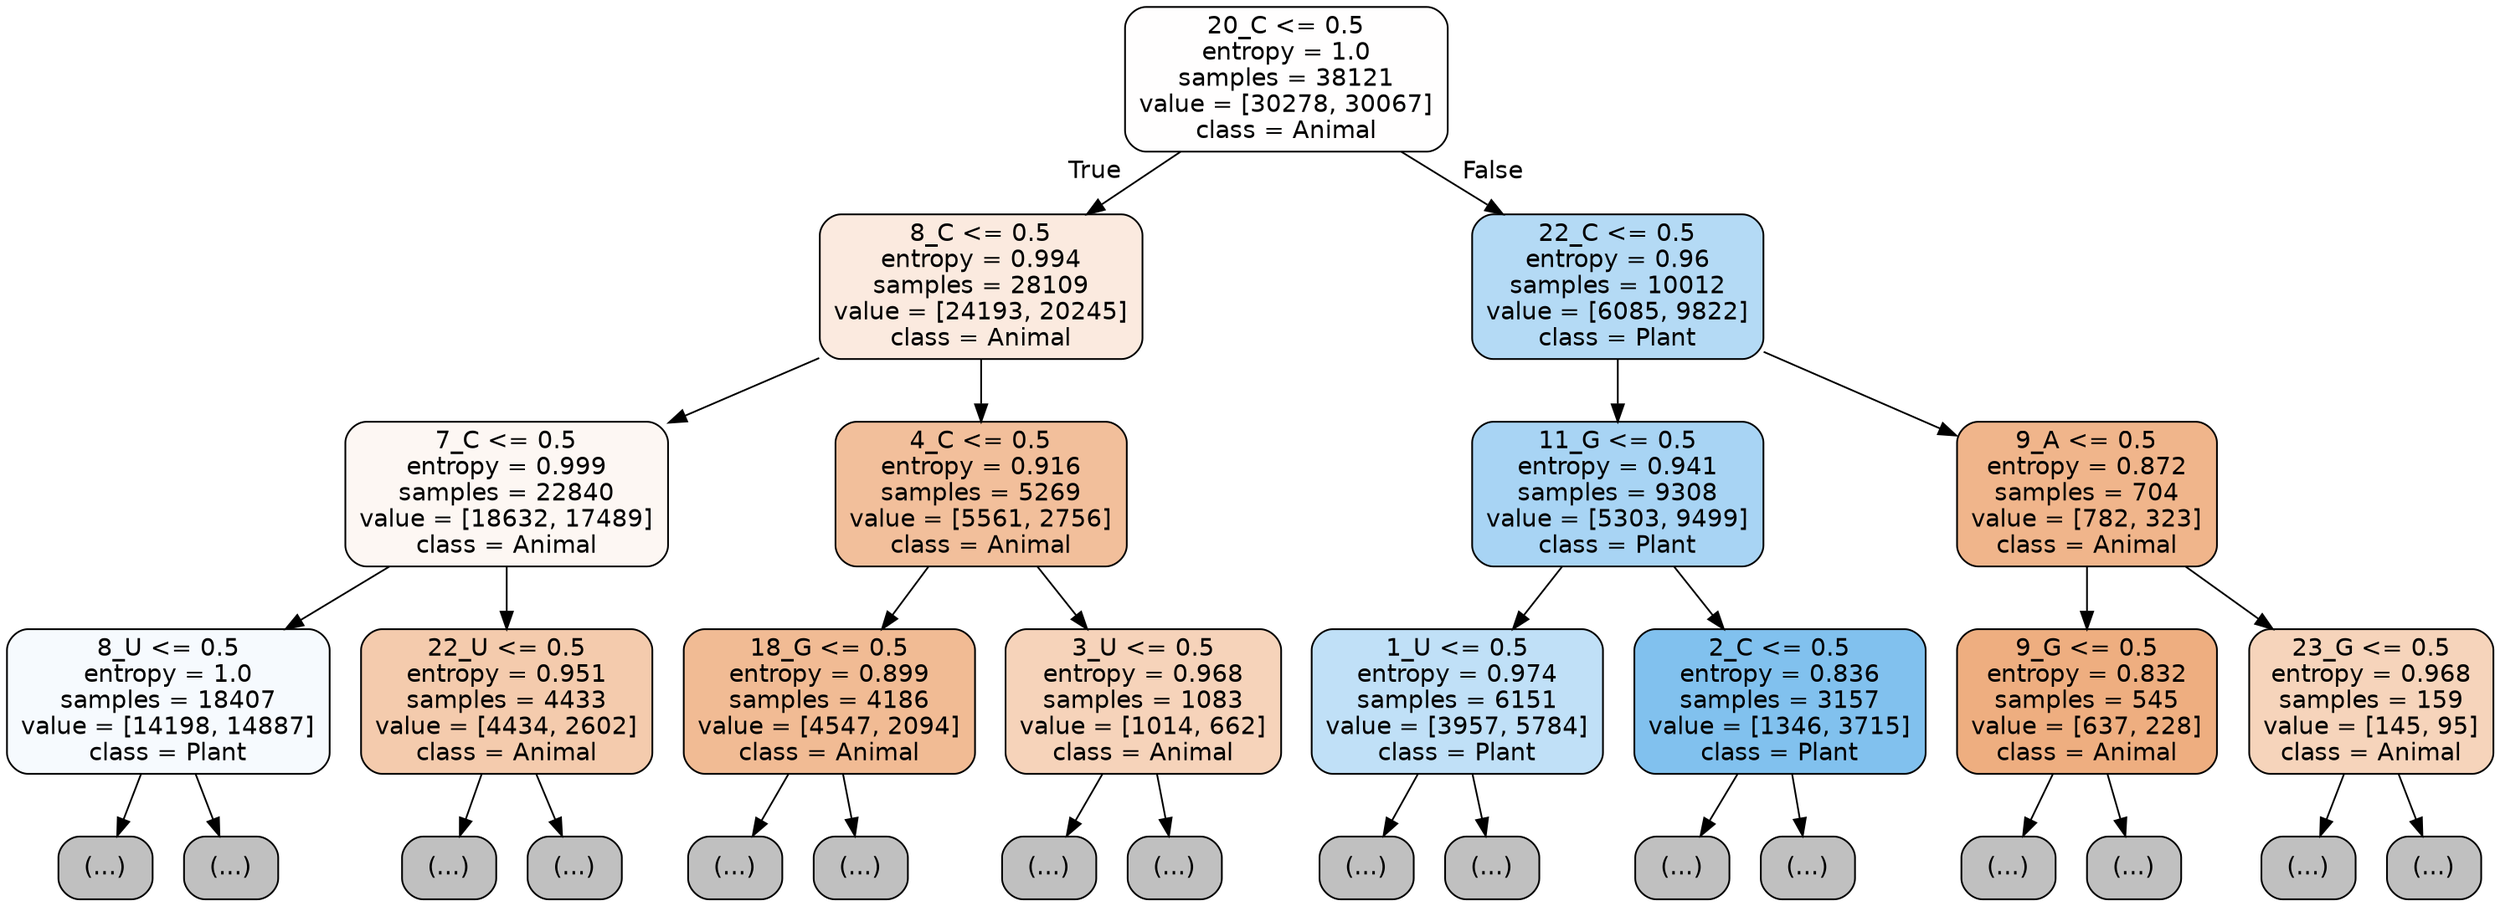 digraph Tree {
node [shape=box, style="filled, rounded", color="black", fontname="helvetica"] ;
edge [fontname="helvetica"] ;
0 [label="20_C <= 0.5\nentropy = 1.0\nsamples = 38121\nvalue = [30278, 30067]\nclass = Animal", fillcolor="#fffefe"] ;
1 [label="8_C <= 0.5\nentropy = 0.994\nsamples = 28109\nvalue = [24193, 20245]\nclass = Animal", fillcolor="#fbeadf"] ;
0 -> 1 [labeldistance=2.5, labelangle=45, headlabel="True"] ;
2 [label="7_C <= 0.5\nentropy = 0.999\nsamples = 22840\nvalue = [18632, 17489]\nclass = Animal", fillcolor="#fdf7f3"] ;
1 -> 2 ;
3 [label="8_U <= 0.5\nentropy = 1.0\nsamples = 18407\nvalue = [14198, 14887]\nclass = Plant", fillcolor="#f6fafe"] ;
2 -> 3 ;
4 [label="(...)", fillcolor="#C0C0C0"] ;
3 -> 4 ;
5403 [label="(...)", fillcolor="#C0C0C0"] ;
3 -> 5403 ;
8152 [label="22_U <= 0.5\nentropy = 0.951\nsamples = 4433\nvalue = [4434, 2602]\nclass = Animal", fillcolor="#f4cbad"] ;
2 -> 8152 ;
8153 [label="(...)", fillcolor="#C0C0C0"] ;
8152 -> 8153 ;
10066 [label="(...)", fillcolor="#C0C0C0"] ;
8152 -> 10066 ;
10311 [label="4_C <= 0.5\nentropy = 0.916\nsamples = 5269\nvalue = [5561, 2756]\nclass = Animal", fillcolor="#f2bf9b"] ;
1 -> 10311 ;
10312 [label="18_G <= 0.5\nentropy = 0.899\nsamples = 4186\nvalue = [4547, 2094]\nclass = Animal", fillcolor="#f1bb94"] ;
10311 -> 10312 ;
10313 [label="(...)", fillcolor="#C0C0C0"] ;
10312 -> 10313 ;
11842 [label="(...)", fillcolor="#C0C0C0"] ;
10312 -> 11842 ;
12435 [label="3_U <= 0.5\nentropy = 0.968\nsamples = 1083\nvalue = [1014, 662]\nclass = Animal", fillcolor="#f6d3ba"] ;
10311 -> 12435 ;
12436 [label="(...)", fillcolor="#C0C0C0"] ;
12435 -> 12436 ;
12871 [label="(...)", fillcolor="#C0C0C0"] ;
12435 -> 12871 ;
13070 [label="22_C <= 0.5\nentropy = 0.96\nsamples = 10012\nvalue = [6085, 9822]\nclass = Plant", fillcolor="#b4daf5"] ;
0 -> 13070 [labeldistance=2.5, labelangle=-45, headlabel="False"] ;
13071 [label="11_G <= 0.5\nentropy = 0.941\nsamples = 9308\nvalue = [5303, 9499]\nclass = Plant", fillcolor="#a8d4f4"] ;
13070 -> 13071 ;
13072 [label="1_U <= 0.5\nentropy = 0.974\nsamples = 6151\nvalue = [3957, 5784]\nclass = Plant", fillcolor="#c0e0f7"] ;
13071 -> 13072 ;
13073 [label="(...)", fillcolor="#C0C0C0"] ;
13072 -> 13073 ;
14602 [label="(...)", fillcolor="#C0C0C0"] ;
13072 -> 14602 ;
15843 [label="2_C <= 0.5\nentropy = 0.836\nsamples = 3157\nvalue = [1346, 3715]\nclass = Plant", fillcolor="#81c1ee"] ;
13071 -> 15843 ;
15844 [label="(...)", fillcolor="#C0C0C0"] ;
15843 -> 15844 ;
16575 [label="(...)", fillcolor="#C0C0C0"] ;
15843 -> 16575 ;
16748 [label="9_A <= 0.5\nentropy = 0.872\nsamples = 704\nvalue = [782, 323]\nclass = Animal", fillcolor="#f0b58b"] ;
13070 -> 16748 ;
16749 [label="9_G <= 0.5\nentropy = 0.832\nsamples = 545\nvalue = [637, 228]\nclass = Animal", fillcolor="#eeae80"] ;
16748 -> 16749 ;
16750 [label="(...)", fillcolor="#C0C0C0"] ;
16749 -> 16750 ;
16955 [label="(...)", fillcolor="#C0C0C0"] ;
16749 -> 16955 ;
17072 [label="23_G <= 0.5\nentropy = 0.968\nsamples = 159\nvalue = [145, 95]\nclass = Animal", fillcolor="#f6d4bb"] ;
16748 -> 17072 ;
17073 [label="(...)", fillcolor="#C0C0C0"] ;
17072 -> 17073 ;
17144 [label="(...)", fillcolor="#C0C0C0"] ;
17072 -> 17144 ;
}